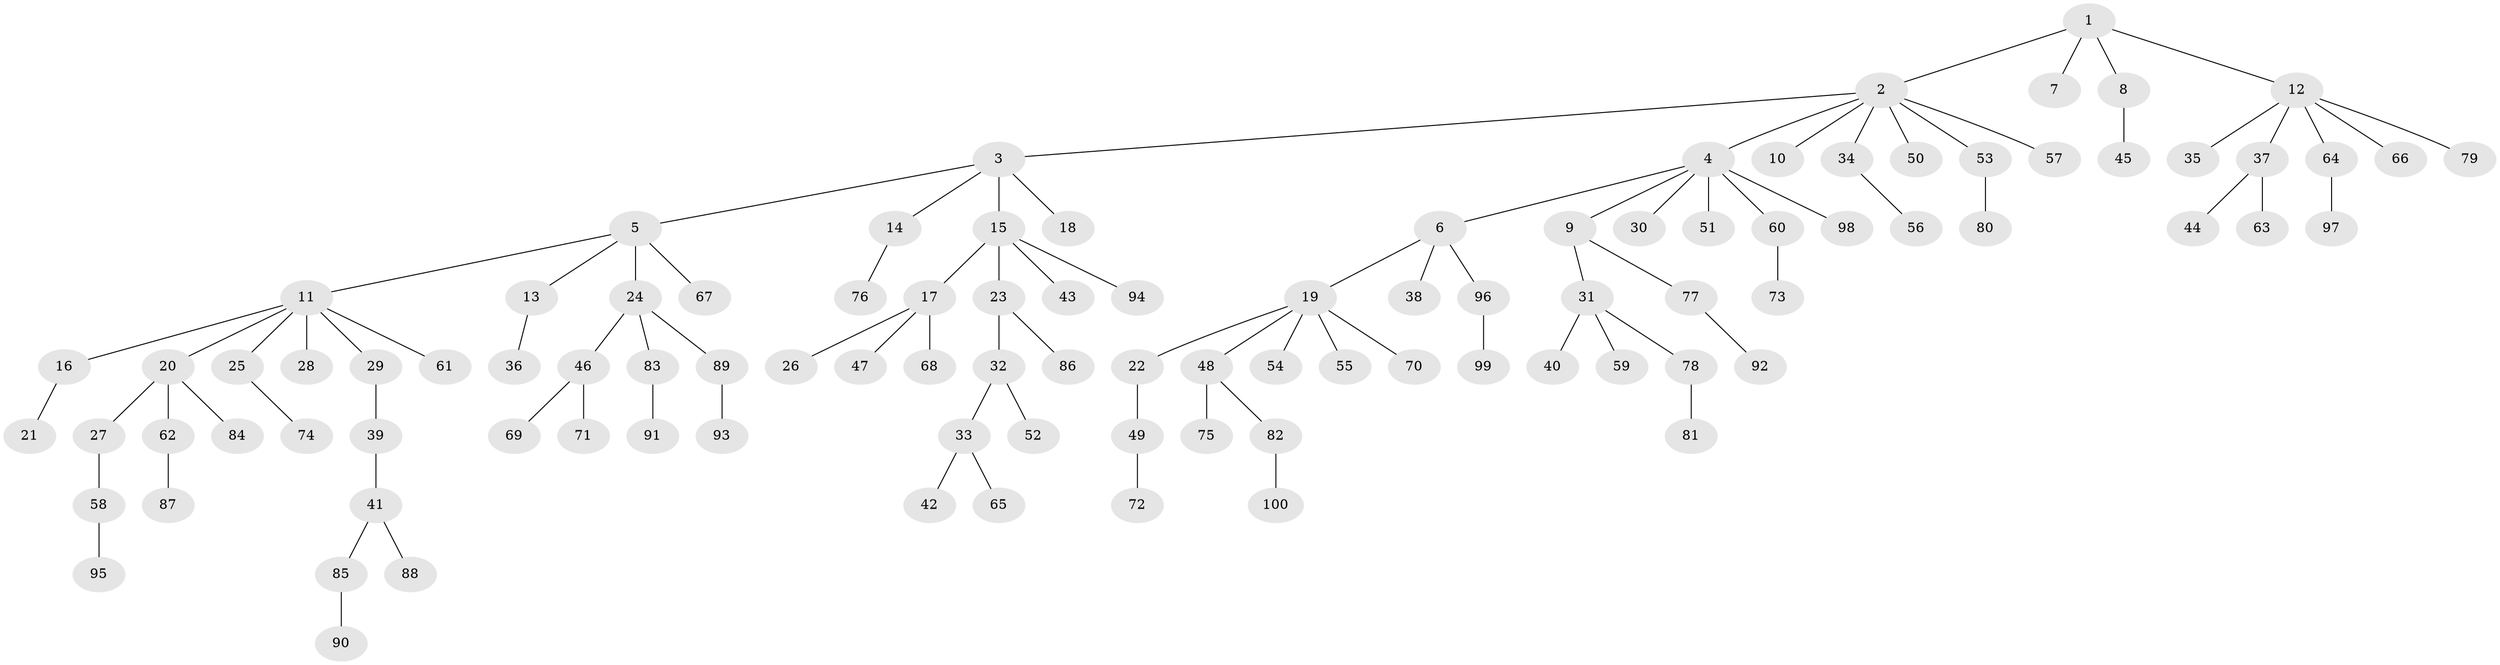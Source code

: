 // coarse degree distribution, {10: 0.014285714285714285, 5: 0.04285714285714286, 4: 0.07142857142857142, 1: 0.6, 2: 0.18571428571428572, 7: 0.014285714285714285, 6: 0.014285714285714285, 3: 0.05714285714285714}
// Generated by graph-tools (version 1.1) at 2025/19/03/04/25 18:19:07]
// undirected, 100 vertices, 99 edges
graph export_dot {
graph [start="1"]
  node [color=gray90,style=filled];
  1;
  2;
  3;
  4;
  5;
  6;
  7;
  8;
  9;
  10;
  11;
  12;
  13;
  14;
  15;
  16;
  17;
  18;
  19;
  20;
  21;
  22;
  23;
  24;
  25;
  26;
  27;
  28;
  29;
  30;
  31;
  32;
  33;
  34;
  35;
  36;
  37;
  38;
  39;
  40;
  41;
  42;
  43;
  44;
  45;
  46;
  47;
  48;
  49;
  50;
  51;
  52;
  53;
  54;
  55;
  56;
  57;
  58;
  59;
  60;
  61;
  62;
  63;
  64;
  65;
  66;
  67;
  68;
  69;
  70;
  71;
  72;
  73;
  74;
  75;
  76;
  77;
  78;
  79;
  80;
  81;
  82;
  83;
  84;
  85;
  86;
  87;
  88;
  89;
  90;
  91;
  92;
  93;
  94;
  95;
  96;
  97;
  98;
  99;
  100;
  1 -- 2;
  1 -- 7;
  1 -- 8;
  1 -- 12;
  2 -- 3;
  2 -- 4;
  2 -- 10;
  2 -- 34;
  2 -- 50;
  2 -- 53;
  2 -- 57;
  3 -- 5;
  3 -- 14;
  3 -- 15;
  3 -- 18;
  4 -- 6;
  4 -- 9;
  4 -- 30;
  4 -- 51;
  4 -- 60;
  4 -- 98;
  5 -- 11;
  5 -- 13;
  5 -- 24;
  5 -- 67;
  6 -- 19;
  6 -- 38;
  6 -- 96;
  8 -- 45;
  9 -- 31;
  9 -- 77;
  11 -- 16;
  11 -- 20;
  11 -- 25;
  11 -- 28;
  11 -- 29;
  11 -- 61;
  12 -- 35;
  12 -- 37;
  12 -- 64;
  12 -- 66;
  12 -- 79;
  13 -- 36;
  14 -- 76;
  15 -- 17;
  15 -- 23;
  15 -- 43;
  15 -- 94;
  16 -- 21;
  17 -- 26;
  17 -- 47;
  17 -- 68;
  19 -- 22;
  19 -- 48;
  19 -- 54;
  19 -- 55;
  19 -- 70;
  20 -- 27;
  20 -- 62;
  20 -- 84;
  22 -- 49;
  23 -- 32;
  23 -- 86;
  24 -- 46;
  24 -- 83;
  24 -- 89;
  25 -- 74;
  27 -- 58;
  29 -- 39;
  31 -- 40;
  31 -- 59;
  31 -- 78;
  32 -- 33;
  32 -- 52;
  33 -- 42;
  33 -- 65;
  34 -- 56;
  37 -- 44;
  37 -- 63;
  39 -- 41;
  41 -- 85;
  41 -- 88;
  46 -- 69;
  46 -- 71;
  48 -- 75;
  48 -- 82;
  49 -- 72;
  53 -- 80;
  58 -- 95;
  60 -- 73;
  62 -- 87;
  64 -- 97;
  77 -- 92;
  78 -- 81;
  82 -- 100;
  83 -- 91;
  85 -- 90;
  89 -- 93;
  96 -- 99;
}

